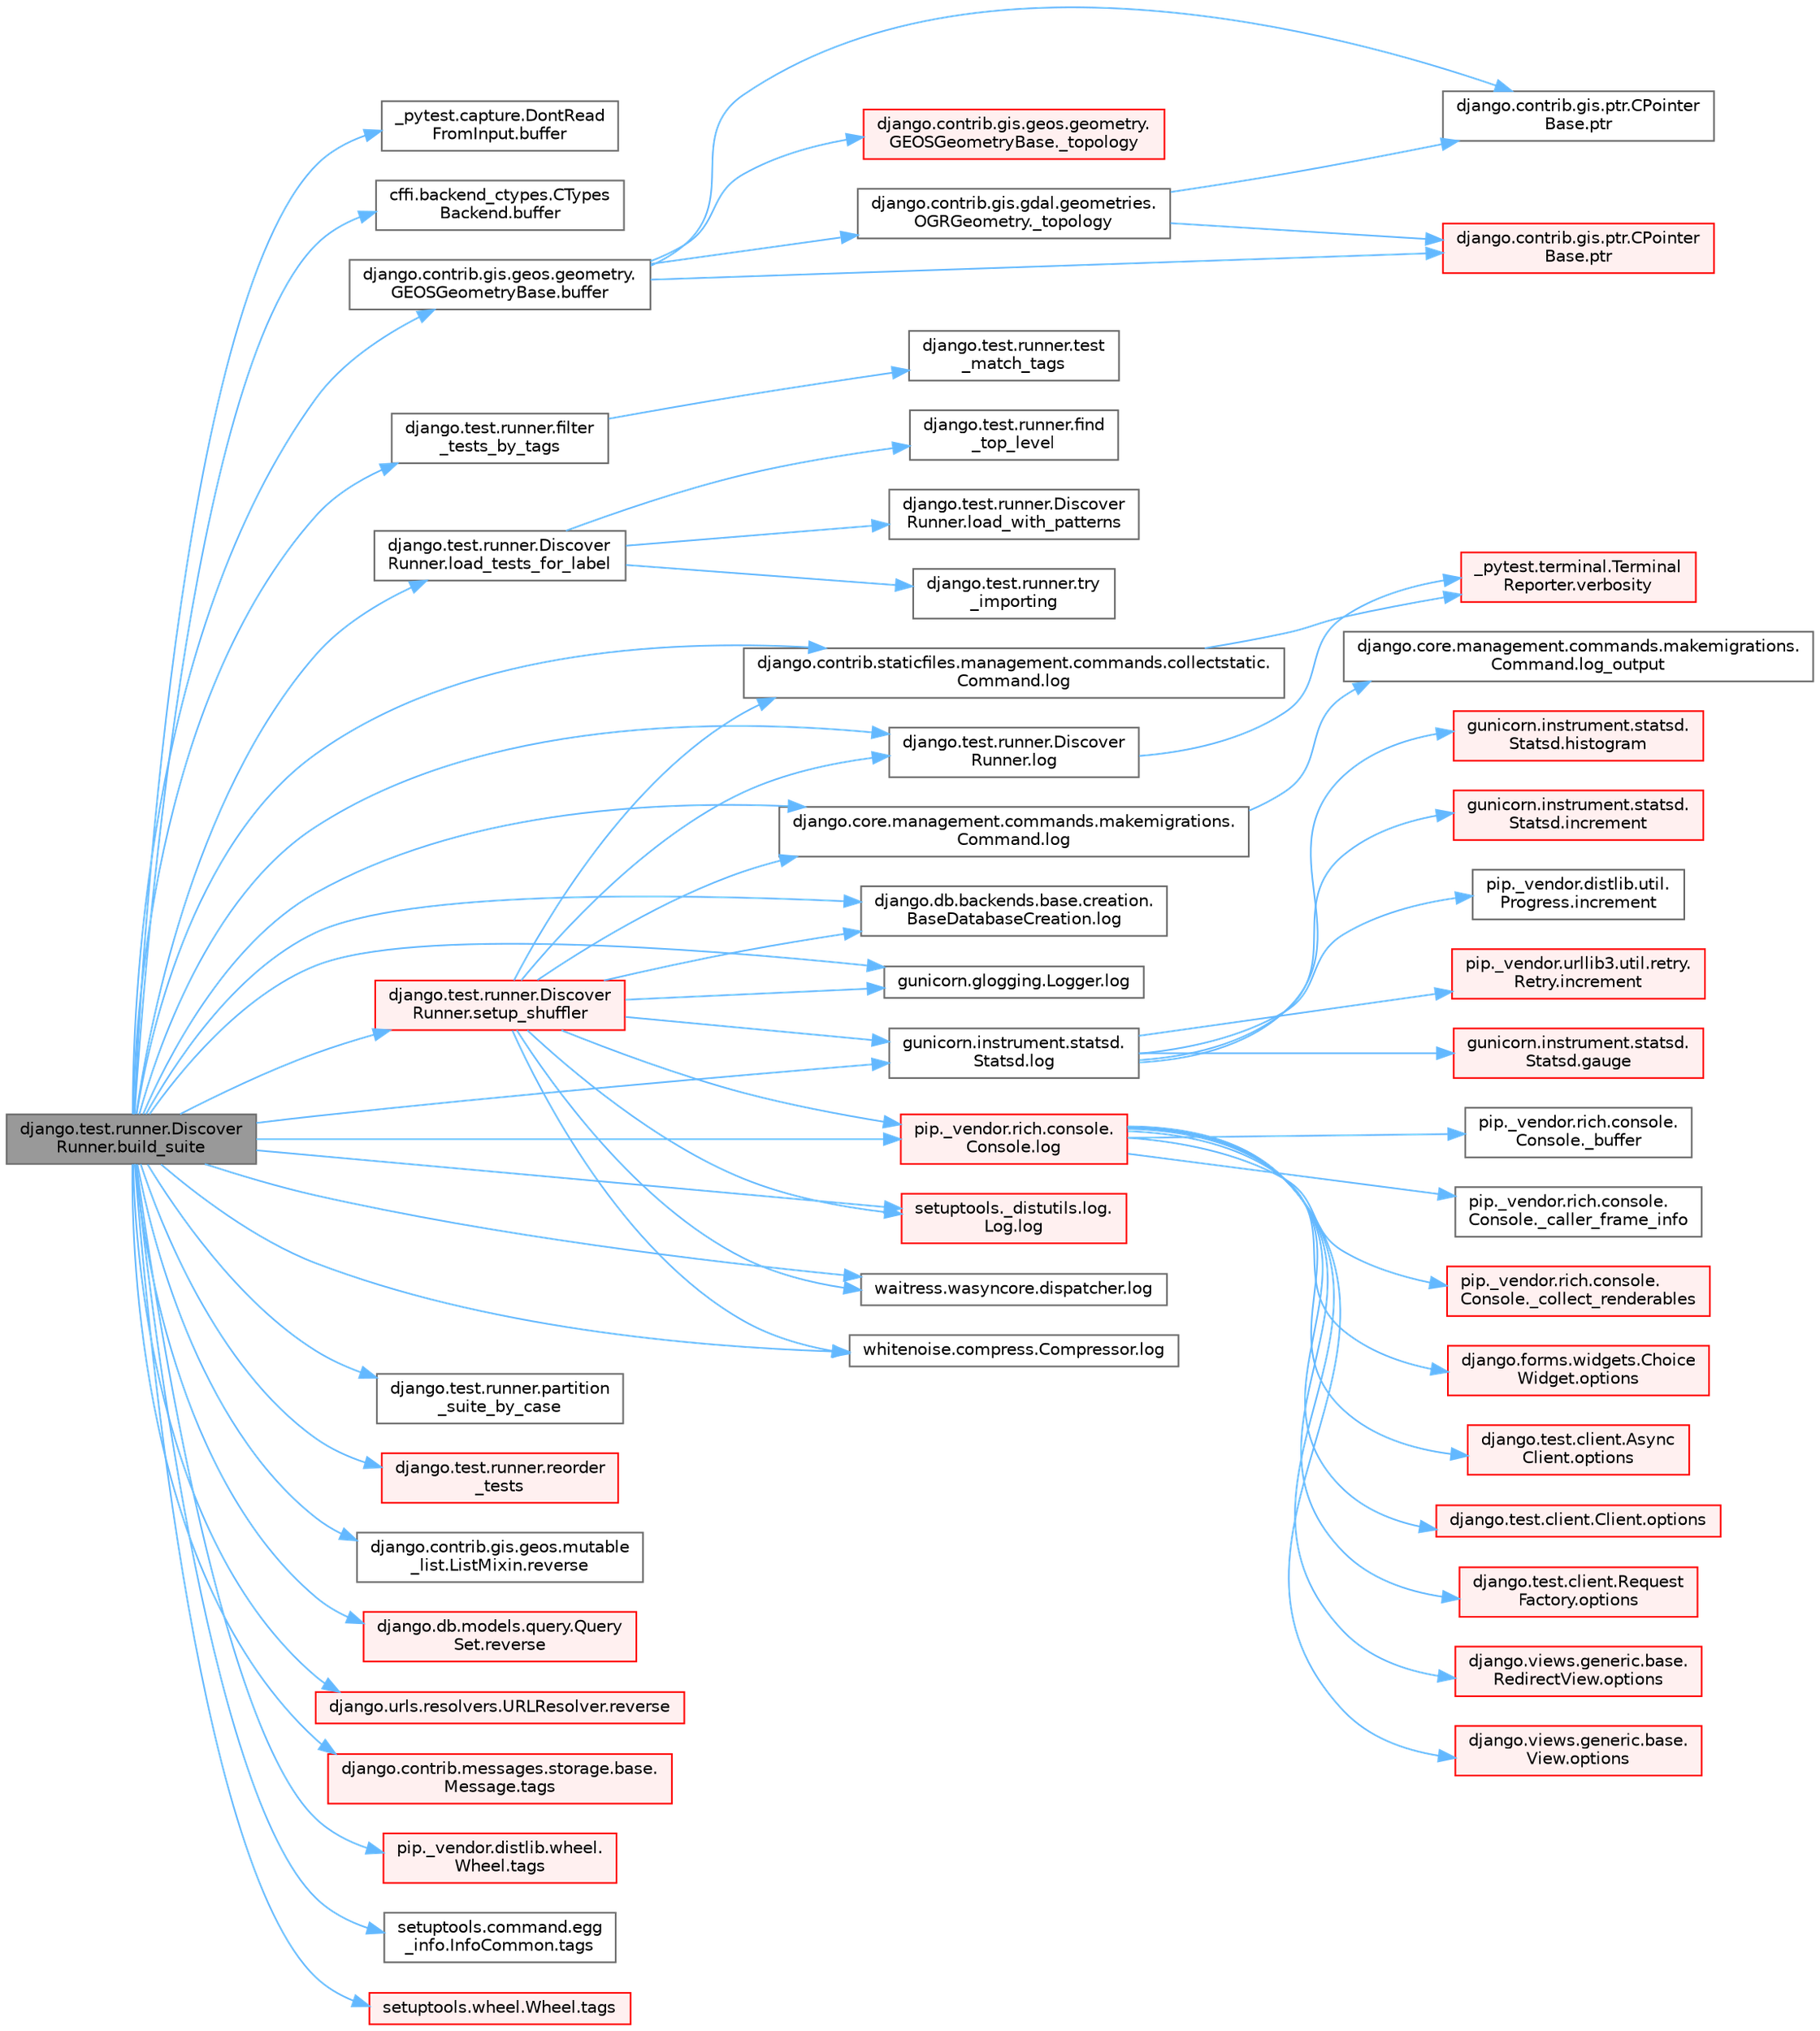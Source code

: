 digraph "django.test.runner.DiscoverRunner.build_suite"
{
 // LATEX_PDF_SIZE
  bgcolor="transparent";
  edge [fontname=Helvetica,fontsize=10,labelfontname=Helvetica,labelfontsize=10];
  node [fontname=Helvetica,fontsize=10,shape=box,height=0.2,width=0.4];
  rankdir="LR";
  Node1 [id="Node000001",label="django.test.runner.Discover\lRunner.build_suite",height=0.2,width=0.4,color="gray40", fillcolor="grey60", style="filled", fontcolor="black",tooltip=" "];
  Node1 -> Node2 [id="edge1_Node000001_Node000002",color="steelblue1",style="solid",tooltip=" "];
  Node2 [id="Node000002",label="_pytest.capture.DontRead\lFromInput.buffer",height=0.2,width=0.4,color="grey40", fillcolor="white", style="filled",URL="$class__pytest_1_1capture_1_1_dont_read_from_input.html#a8065cb7ea7f499e0b089fdbd38af7d1a",tooltip=" "];
  Node1 -> Node3 [id="edge2_Node000001_Node000003",color="steelblue1",style="solid",tooltip=" "];
  Node3 [id="Node000003",label="cffi.backend_ctypes.CTypes\lBackend.buffer",height=0.2,width=0.4,color="grey40", fillcolor="white", style="filled",URL="$classcffi_1_1backend__ctypes_1_1_c_types_backend.html#a0bf19926499ff419e97a713dc48fb61c",tooltip=" "];
  Node1 -> Node4 [id="edge3_Node000001_Node000004",color="steelblue1",style="solid",tooltip=" "];
  Node4 [id="Node000004",label="django.contrib.gis.geos.geometry.\lGEOSGeometryBase.buffer",height=0.2,width=0.4,color="grey40", fillcolor="white", style="filled",URL="$classdjango_1_1contrib_1_1gis_1_1geos_1_1geometry_1_1_g_e_o_s_geometry_base.html#a42422422c1d89880282b209dacbdf53e",tooltip=" "];
  Node4 -> Node5 [id="edge4_Node000004_Node000005",color="steelblue1",style="solid",tooltip=" "];
  Node5 [id="Node000005",label="django.contrib.gis.gdal.geometries.\lOGRGeometry._topology",height=0.2,width=0.4,color="grey40", fillcolor="white", style="filled",URL="$classdjango_1_1contrib_1_1gis_1_1gdal_1_1geometries_1_1_o_g_r_geometry.html#a73b65e92515e0cca020cca3dac2ad833",tooltip=" "];
  Node5 -> Node6 [id="edge5_Node000005_Node000006",color="steelblue1",style="solid",tooltip=" "];
  Node6 [id="Node000006",label="django.contrib.gis.ptr.CPointer\lBase.ptr",height=0.2,width=0.4,color="red", fillcolor="#FFF0F0", style="filled",URL="$classdjango_1_1contrib_1_1gis_1_1ptr_1_1_c_pointer_base.html#a55873c889d27c42497c5a832c24e041b",tooltip=" "];
  Node5 -> Node8 [id="edge6_Node000005_Node000008",color="steelblue1",style="solid",tooltip=" "];
  Node8 [id="Node000008",label="django.contrib.gis.ptr.CPointer\lBase.ptr",height=0.2,width=0.4,color="grey40", fillcolor="white", style="filled",URL="$classdjango_1_1contrib_1_1gis_1_1ptr_1_1_c_pointer_base.html#a73d2e45828ab4d985549c571852996fa",tooltip=" "];
  Node4 -> Node9 [id="edge7_Node000004_Node000009",color="steelblue1",style="solid",tooltip=" "];
  Node9 [id="Node000009",label="django.contrib.gis.geos.geometry.\lGEOSGeometryBase._topology",height=0.2,width=0.4,color="red", fillcolor="#FFF0F0", style="filled",URL="$classdjango_1_1contrib_1_1gis_1_1geos_1_1geometry_1_1_g_e_o_s_geometry_base.html#a57f10e6abc75e8c1a9b857a57c4cca2e",tooltip=" "];
  Node4 -> Node6 [id="edge8_Node000004_Node000006",color="steelblue1",style="solid",tooltip=" "];
  Node4 -> Node8 [id="edge9_Node000004_Node000008",color="steelblue1",style="solid",tooltip=" "];
  Node1 -> Node47 [id="edge10_Node000001_Node000047",color="steelblue1",style="solid",tooltip=" "];
  Node47 [id="Node000047",label="django.test.runner.filter\l_tests_by_tags",height=0.2,width=0.4,color="grey40", fillcolor="white", style="filled",URL="$namespacedjango_1_1test_1_1runner.html#a2debb26fe5ab3a8e237b3a5d1e179cac",tooltip=" "];
  Node47 -> Node48 [id="edge11_Node000047_Node000048",color="steelblue1",style="solid",tooltip=" "];
  Node48 [id="Node000048",label="django.test.runner.test\l_match_tags",height=0.2,width=0.4,color="grey40", fillcolor="white", style="filled",URL="$namespacedjango_1_1test_1_1runner.html#ab7cd88551b48cb8581f7ff7c749547b4",tooltip=" "];
  Node1 -> Node49 [id="edge12_Node000001_Node000049",color="steelblue1",style="solid",tooltip=" "];
  Node49 [id="Node000049",label="django.test.runner.Discover\lRunner.load_tests_for_label",height=0.2,width=0.4,color="grey40", fillcolor="white", style="filled",URL="$classdjango_1_1test_1_1runner_1_1_discover_runner.html#a2d9fb2276554457aacaa30153148562e",tooltip=" "];
  Node49 -> Node50 [id="edge13_Node000049_Node000050",color="steelblue1",style="solid",tooltip=" "];
  Node50 [id="Node000050",label="django.test.runner.find\l_top_level",height=0.2,width=0.4,color="grey40", fillcolor="white", style="filled",URL="$namespacedjango_1_1test_1_1runner.html#a03a6c1c825f9d58fa7e6e6d4ed5673b0",tooltip=" "];
  Node49 -> Node51 [id="edge14_Node000049_Node000051",color="steelblue1",style="solid",tooltip=" "];
  Node51 [id="Node000051",label="django.test.runner.Discover\lRunner.load_with_patterns",height=0.2,width=0.4,color="grey40", fillcolor="white", style="filled",URL="$classdjango_1_1test_1_1runner_1_1_discover_runner.html#ac61fe910c2d86e8dee60e8c28c136921",tooltip=" "];
  Node49 -> Node52 [id="edge15_Node000049_Node000052",color="steelblue1",style="solid",tooltip=" "];
  Node52 [id="Node000052",label="django.test.runner.try\l_importing",height=0.2,width=0.4,color="grey40", fillcolor="white", style="filled",URL="$namespacedjango_1_1test_1_1runner.html#ad44f702975d8e26345b9850421adde71",tooltip=" "];
  Node1 -> Node53 [id="edge16_Node000001_Node000053",color="steelblue1",style="solid",tooltip=" "];
  Node53 [id="Node000053",label="django.contrib.staticfiles.management.commands.collectstatic.\lCommand.log",height=0.2,width=0.4,color="grey40", fillcolor="white", style="filled",URL="$classdjango_1_1contrib_1_1staticfiles_1_1management_1_1commands_1_1collectstatic_1_1_command.html#a0e93191b90ee0993e3286343d0b2de0e",tooltip=" "];
  Node53 -> Node54 [id="edge17_Node000053_Node000054",color="steelblue1",style="solid",tooltip=" "];
  Node54 [id="Node000054",label="_pytest.terminal.Terminal\lReporter.verbosity",height=0.2,width=0.4,color="red", fillcolor="#FFF0F0", style="filled",URL="$class__pytest_1_1terminal_1_1_terminal_reporter.html#a620047ffec9ba4f5cca84af25b3adbcf",tooltip=" "];
  Node1 -> Node57 [id="edge18_Node000001_Node000057",color="steelblue1",style="solid",tooltip=" "];
  Node57 [id="Node000057",label="django.core.management.commands.makemigrations.\lCommand.log",height=0.2,width=0.4,color="grey40", fillcolor="white", style="filled",URL="$classdjango_1_1core_1_1management_1_1commands_1_1makemigrations_1_1_command.html#a0409d121552878a7416460dba8274880",tooltip=" "];
  Node57 -> Node58 [id="edge19_Node000057_Node000058",color="steelblue1",style="solid",tooltip=" "];
  Node58 [id="Node000058",label="django.core.management.commands.makemigrations.\lCommand.log_output",height=0.2,width=0.4,color="grey40", fillcolor="white", style="filled",URL="$classdjango_1_1core_1_1management_1_1commands_1_1makemigrations_1_1_command.html#ad6cb5d402888250fc170034fdee93f6d",tooltip=" "];
  Node1 -> Node59 [id="edge20_Node000001_Node000059",color="steelblue1",style="solid",tooltip=" "];
  Node59 [id="Node000059",label="django.db.backends.base.creation.\lBaseDatabaseCreation.log",height=0.2,width=0.4,color="grey40", fillcolor="white", style="filled",URL="$classdjango_1_1db_1_1backends_1_1base_1_1creation_1_1_base_database_creation.html#ac297ec931db5ec68c271ec0d91be7183",tooltip=" "];
  Node1 -> Node60 [id="edge21_Node000001_Node000060",color="steelblue1",style="solid",tooltip=" "];
  Node60 [id="Node000060",label="django.test.runner.Discover\lRunner.log",height=0.2,width=0.4,color="grey40", fillcolor="white", style="filled",URL="$classdjango_1_1test_1_1runner_1_1_discover_runner.html#af5ad8e2895b3f0c5e0a6d7113199d641",tooltip=" "];
  Node60 -> Node54 [id="edge22_Node000060_Node000054",color="steelblue1",style="solid",tooltip=" "];
  Node1 -> Node61 [id="edge23_Node000001_Node000061",color="steelblue1",style="solid",tooltip=" "];
  Node61 [id="Node000061",label="gunicorn.glogging.Logger.log",height=0.2,width=0.4,color="grey40", fillcolor="white", style="filled",URL="$classgunicorn_1_1glogging_1_1_logger.html#ad6941dede526094643dd02c53c3449b0",tooltip=" "];
  Node1 -> Node62 [id="edge24_Node000001_Node000062",color="steelblue1",style="solid",tooltip=" "];
  Node62 [id="Node000062",label="gunicorn.instrument.statsd.\lStatsd.log",height=0.2,width=0.4,color="grey40", fillcolor="white", style="filled",URL="$classgunicorn_1_1instrument_1_1statsd_1_1_statsd.html#ab99145cf0b7c66dbcebcbdcbd44b4953",tooltip=" "];
  Node62 -> Node63 [id="edge25_Node000062_Node000063",color="steelblue1",style="solid",tooltip=" "];
  Node63 [id="Node000063",label="gunicorn.instrument.statsd.\lStatsd.gauge",height=0.2,width=0.4,color="red", fillcolor="#FFF0F0", style="filled",URL="$classgunicorn_1_1instrument_1_1statsd_1_1_statsd.html#a6cebc76ae769412dfb0f0a3ec727c50d",tooltip=" "];
  Node62 -> Node65 [id="edge26_Node000062_Node000065",color="steelblue1",style="solid",tooltip=" "];
  Node65 [id="Node000065",label="gunicorn.instrument.statsd.\lStatsd.histogram",height=0.2,width=0.4,color="red", fillcolor="#FFF0F0", style="filled",URL="$classgunicorn_1_1instrument_1_1statsd_1_1_statsd.html#adee3cb12a43f643cca3c9084d77285b4",tooltip=" "];
  Node62 -> Node66 [id="edge27_Node000062_Node000066",color="steelblue1",style="solid",tooltip=" "];
  Node66 [id="Node000066",label="gunicorn.instrument.statsd.\lStatsd.increment",height=0.2,width=0.4,color="red", fillcolor="#FFF0F0", style="filled",URL="$classgunicorn_1_1instrument_1_1statsd_1_1_statsd.html#a5527687726a051a5182ee13a842b08fd",tooltip=" "];
  Node62 -> Node67 [id="edge28_Node000062_Node000067",color="steelblue1",style="solid",tooltip=" "];
  Node67 [id="Node000067",label="pip._vendor.distlib.util.\lProgress.increment",height=0.2,width=0.4,color="grey40", fillcolor="white", style="filled",URL="$classpip_1_1__vendor_1_1distlib_1_1util_1_1_progress.html#a197ffd4ac8a74898742a6cde5b4c5466",tooltip=" "];
  Node62 -> Node68 [id="edge29_Node000062_Node000068",color="steelblue1",style="solid",tooltip=" "];
  Node68 [id="Node000068",label="pip._vendor.urllib3.util.retry.\lRetry.increment",height=0.2,width=0.4,color="red", fillcolor="#FFF0F0", style="filled",URL="$classpip_1_1__vendor_1_1urllib3_1_1util_1_1retry_1_1_retry.html#a88dd993ccb2ef4b2bfa9ad0571374b12",tooltip=" "];
  Node1 -> Node1129 [id="edge30_Node000001_Node001129",color="steelblue1",style="solid",tooltip=" "];
  Node1129 [id="Node001129",label="pip._vendor.rich.console.\lConsole.log",height=0.2,width=0.4,color="red", fillcolor="#FFF0F0", style="filled",URL="$classpip_1_1__vendor_1_1rich_1_1console_1_1_console.html#af9c77e39f9413fc2b134c60cfa23b0f1",tooltip=" "];
  Node1129 -> Node339 [id="edge31_Node001129_Node000339",color="steelblue1",style="solid",tooltip=" "];
  Node339 [id="Node000339",label="pip._vendor.rich.console.\lConsole._buffer",height=0.2,width=0.4,color="grey40", fillcolor="white", style="filled",URL="$classpip_1_1__vendor_1_1rich_1_1console_1_1_console.html#a51eaf031922c907e4085937b82f5564e",tooltip=" "];
  Node1129 -> Node1130 [id="edge32_Node001129_Node001130",color="steelblue1",style="solid",tooltip=" "];
  Node1130 [id="Node001130",label="pip._vendor.rich.console.\lConsole._caller_frame_info",height=0.2,width=0.4,color="grey40", fillcolor="white", style="filled",URL="$classpip_1_1__vendor_1_1rich_1_1console_1_1_console.html#ac43cb4290591af4f04cd264aa1fc1b0f",tooltip=" "];
  Node1129 -> Node340 [id="edge33_Node001129_Node000340",color="steelblue1",style="solid",tooltip=" "];
  Node340 [id="Node000340",label="pip._vendor.rich.console.\lConsole._collect_renderables",height=0.2,width=0.4,color="red", fillcolor="#FFF0F0", style="filled",URL="$classpip_1_1__vendor_1_1rich_1_1console_1_1_console.html#ab053dc750094e77e036523f6d2c14899",tooltip=" "];
  Node1129 -> Node350 [id="edge34_Node001129_Node000350",color="steelblue1",style="solid",tooltip=" "];
  Node350 [id="Node000350",label="django.forms.widgets.Choice\lWidget.options",height=0.2,width=0.4,color="red", fillcolor="#FFF0F0", style="filled",URL="$classdjango_1_1forms_1_1widgets_1_1_choice_widget.html#a8575b90386fc2027f38ea00133cef250",tooltip=" "];
  Node1129 -> Node1131 [id="edge35_Node001129_Node001131",color="steelblue1",style="solid",tooltip=" "];
  Node1131 [id="Node001131",label="django.test.client.Async\lClient.options",height=0.2,width=0.4,color="red", fillcolor="#FFF0F0", style="filled",URL="$classdjango_1_1test_1_1client_1_1_async_client.html#a84509c6347cbc018e6335b924ec841a2",tooltip=" "];
  Node1129 -> Node1307 [id="edge36_Node001129_Node001307",color="steelblue1",style="solid",tooltip=" "];
  Node1307 [id="Node001307",label="django.test.client.Client.options",height=0.2,width=0.4,color="red", fillcolor="#FFF0F0", style="filled",URL="$classdjango_1_1test_1_1client_1_1_client.html#a839ea6375ca2184b3b60550938b6824c",tooltip=" "];
  Node1129 -> Node1310 [id="edge37_Node001129_Node001310",color="steelblue1",style="solid",tooltip=" "];
  Node1310 [id="Node001310",label="django.test.client.Request\lFactory.options",height=0.2,width=0.4,color="red", fillcolor="#FFF0F0", style="filled",URL="$classdjango_1_1test_1_1client_1_1_request_factory.html#a438a7e1be2437d680cd78d11dee77c54",tooltip=" "];
  Node1129 -> Node1357 [id="edge38_Node001129_Node001357",color="steelblue1",style="solid",tooltip=" "];
  Node1357 [id="Node001357",label="django.views.generic.base.\lRedirectView.options",height=0.2,width=0.4,color="red", fillcolor="#FFF0F0", style="filled",URL="$classdjango_1_1views_1_1generic_1_1base_1_1_redirect_view.html#a444de156c79647344c987295c47a76e1",tooltip=" "];
  Node1129 -> Node1570 [id="edge39_Node001129_Node001570",color="steelblue1",style="solid",tooltip=" "];
  Node1570 [id="Node001570",label="django.views.generic.base.\lView.options",height=0.2,width=0.4,color="red", fillcolor="#FFF0F0", style="filled",URL="$classdjango_1_1views_1_1generic_1_1base_1_1_view.html#a4d1dc440a5bae11bd7859d20ca9948e1",tooltip=" "];
  Node1 -> Node1288 [id="edge40_Node000001_Node001288",color="steelblue1",style="solid",tooltip=" "];
  Node1288 [id="Node001288",label="setuptools._distutils.log.\lLog.log",height=0.2,width=0.4,color="red", fillcolor="#FFF0F0", style="filled",URL="$classsetuptools_1_1__distutils_1_1log_1_1_log.html#af651bf90098b3f6c9f3913b91f0eda70",tooltip=" "];
  Node1 -> Node1291 [id="edge41_Node000001_Node001291",color="steelblue1",style="solid",tooltip=" "];
  Node1291 [id="Node001291",label="waitress.wasyncore.dispatcher.log",height=0.2,width=0.4,color="grey40", fillcolor="white", style="filled",URL="$classwaitress_1_1wasyncore_1_1dispatcher.html#ab4786338f40a0cf9e9df45b57d4c0a63",tooltip=" "];
  Node1 -> Node1292 [id="edge42_Node000001_Node001292",color="steelblue1",style="solid",tooltip=" "];
  Node1292 [id="Node001292",label="whitenoise.compress.Compressor.log",height=0.2,width=0.4,color="grey40", fillcolor="white", style="filled",URL="$classwhitenoise_1_1compress_1_1_compressor.html#aa70a9f98a4387e4d394529c17cdbee27",tooltip=" "];
  Node1 -> Node4535 [id="edge43_Node000001_Node004535",color="steelblue1",style="solid",tooltip=" "];
  Node4535 [id="Node004535",label="django.test.runner.partition\l_suite_by_case",height=0.2,width=0.4,color="grey40", fillcolor="white", style="filled",URL="$namespacedjango_1_1test_1_1runner.html#a0cdffdba02ab5a0cf0992a868b8a3a0b",tooltip=" "];
  Node1 -> Node4536 [id="edge44_Node000001_Node004536",color="steelblue1",style="solid",tooltip=" "];
  Node4536 [id="Node004536",label="django.test.runner.reorder\l_tests",height=0.2,width=0.4,color="red", fillcolor="#FFF0F0", style="filled",URL="$namespacedjango_1_1test_1_1runner.html#a5c383ad814530f02152193f85c19b925",tooltip=" "];
  Node1 -> Node4199 [id="edge45_Node000001_Node004199",color="steelblue1",style="solid",tooltip=" "];
  Node4199 [id="Node004199",label="django.contrib.gis.geos.mutable\l_list.ListMixin.reverse",height=0.2,width=0.4,color="grey40", fillcolor="white", style="filled",URL="$classdjango_1_1contrib_1_1gis_1_1geos_1_1mutable__list_1_1_list_mixin.html#acea27515a63c2aebae7e09acce6b337e",tooltip=" "];
  Node1 -> Node4200 [id="edge46_Node000001_Node004200",color="steelblue1",style="solid",tooltip=" "];
  Node4200 [id="Node004200",label="django.db.models.query.Query\lSet.reverse",height=0.2,width=0.4,color="red", fillcolor="#FFF0F0", style="filled",URL="$classdjango_1_1db_1_1models_1_1query_1_1_query_set.html#a89e07d94760ac9c2b358665e3b96409e",tooltip=" "];
  Node1 -> Node4201 [id="edge47_Node000001_Node004201",color="steelblue1",style="solid",tooltip=" "];
  Node4201 [id="Node004201",label="django.urls.resolvers.URLResolver.reverse",height=0.2,width=0.4,color="red", fillcolor="#FFF0F0", style="filled",URL="$classdjango_1_1urls_1_1resolvers_1_1_u_r_l_resolver.html#aa7288d736b2eaaaddc3fda68b6cf594a",tooltip=" "];
  Node1 -> Node4539 [id="edge48_Node000001_Node004539",color="steelblue1",style="solid",tooltip=" "];
  Node4539 [id="Node004539",label="django.test.runner.Discover\lRunner.setup_shuffler",height=0.2,width=0.4,color="red", fillcolor="#FFF0F0", style="filled",URL="$classdjango_1_1test_1_1runner_1_1_discover_runner.html#acfe0043eff28cbdd56067eb0aef85620",tooltip=" "];
  Node4539 -> Node53 [id="edge49_Node004539_Node000053",color="steelblue1",style="solid",tooltip=" "];
  Node4539 -> Node57 [id="edge50_Node004539_Node000057",color="steelblue1",style="solid",tooltip=" "];
  Node4539 -> Node59 [id="edge51_Node004539_Node000059",color="steelblue1",style="solid",tooltip=" "];
  Node4539 -> Node60 [id="edge52_Node004539_Node000060",color="steelblue1",style="solid",tooltip=" "];
  Node4539 -> Node61 [id="edge53_Node004539_Node000061",color="steelblue1",style="solid",tooltip=" "];
  Node4539 -> Node62 [id="edge54_Node004539_Node000062",color="steelblue1",style="solid",tooltip=" "];
  Node4539 -> Node1129 [id="edge55_Node004539_Node001129",color="steelblue1",style="solid",tooltip=" "];
  Node4539 -> Node1288 [id="edge56_Node004539_Node001288",color="steelblue1",style="solid",tooltip=" "];
  Node4539 -> Node1291 [id="edge57_Node004539_Node001291",color="steelblue1",style="solid",tooltip=" "];
  Node4539 -> Node1292 [id="edge58_Node004539_Node001292",color="steelblue1",style="solid",tooltip=" "];
  Node1 -> Node2109 [id="edge59_Node000001_Node002109",color="steelblue1",style="solid",tooltip=" "];
  Node2109 [id="Node002109",label="django.contrib.messages.storage.base.\lMessage.tags",height=0.2,width=0.4,color="red", fillcolor="#FFF0F0", style="filled",URL="$classdjango_1_1contrib_1_1messages_1_1storage_1_1base_1_1_message.html#af933787f8f0cca5054dd7b532447206a",tooltip=" "];
  Node1 -> Node2111 [id="edge60_Node000001_Node002111",color="steelblue1",style="solid",tooltip=" "];
  Node2111 [id="Node002111",label="pip._vendor.distlib.wheel.\lWheel.tags",height=0.2,width=0.4,color="red", fillcolor="#FFF0F0", style="filled",URL="$classpip_1_1__vendor_1_1distlib_1_1wheel_1_1_wheel.html#a02379d49449585f1a788b45d27669310",tooltip=" "];
  Node1 -> Node2112 [id="edge61_Node000001_Node002112",color="steelblue1",style="solid",tooltip=" "];
  Node2112 [id="Node002112",label="setuptools.command.egg\l_info.InfoCommon.tags",height=0.2,width=0.4,color="grey40", fillcolor="white", style="filled",URL="$classsetuptools_1_1command_1_1egg__info_1_1_info_common.html#abcca8a931d337f78da86f87c4b01daee",tooltip=" "];
  Node1 -> Node2113 [id="edge62_Node000001_Node002113",color="steelblue1",style="solid",tooltip=" "];
  Node2113 [id="Node002113",label="setuptools.wheel.Wheel.tags",height=0.2,width=0.4,color="red", fillcolor="#FFF0F0", style="filled",URL="$classsetuptools_1_1wheel_1_1_wheel.html#a6c0d21cd61fcffbc4e7627d178f2d824",tooltip=" "];
}

